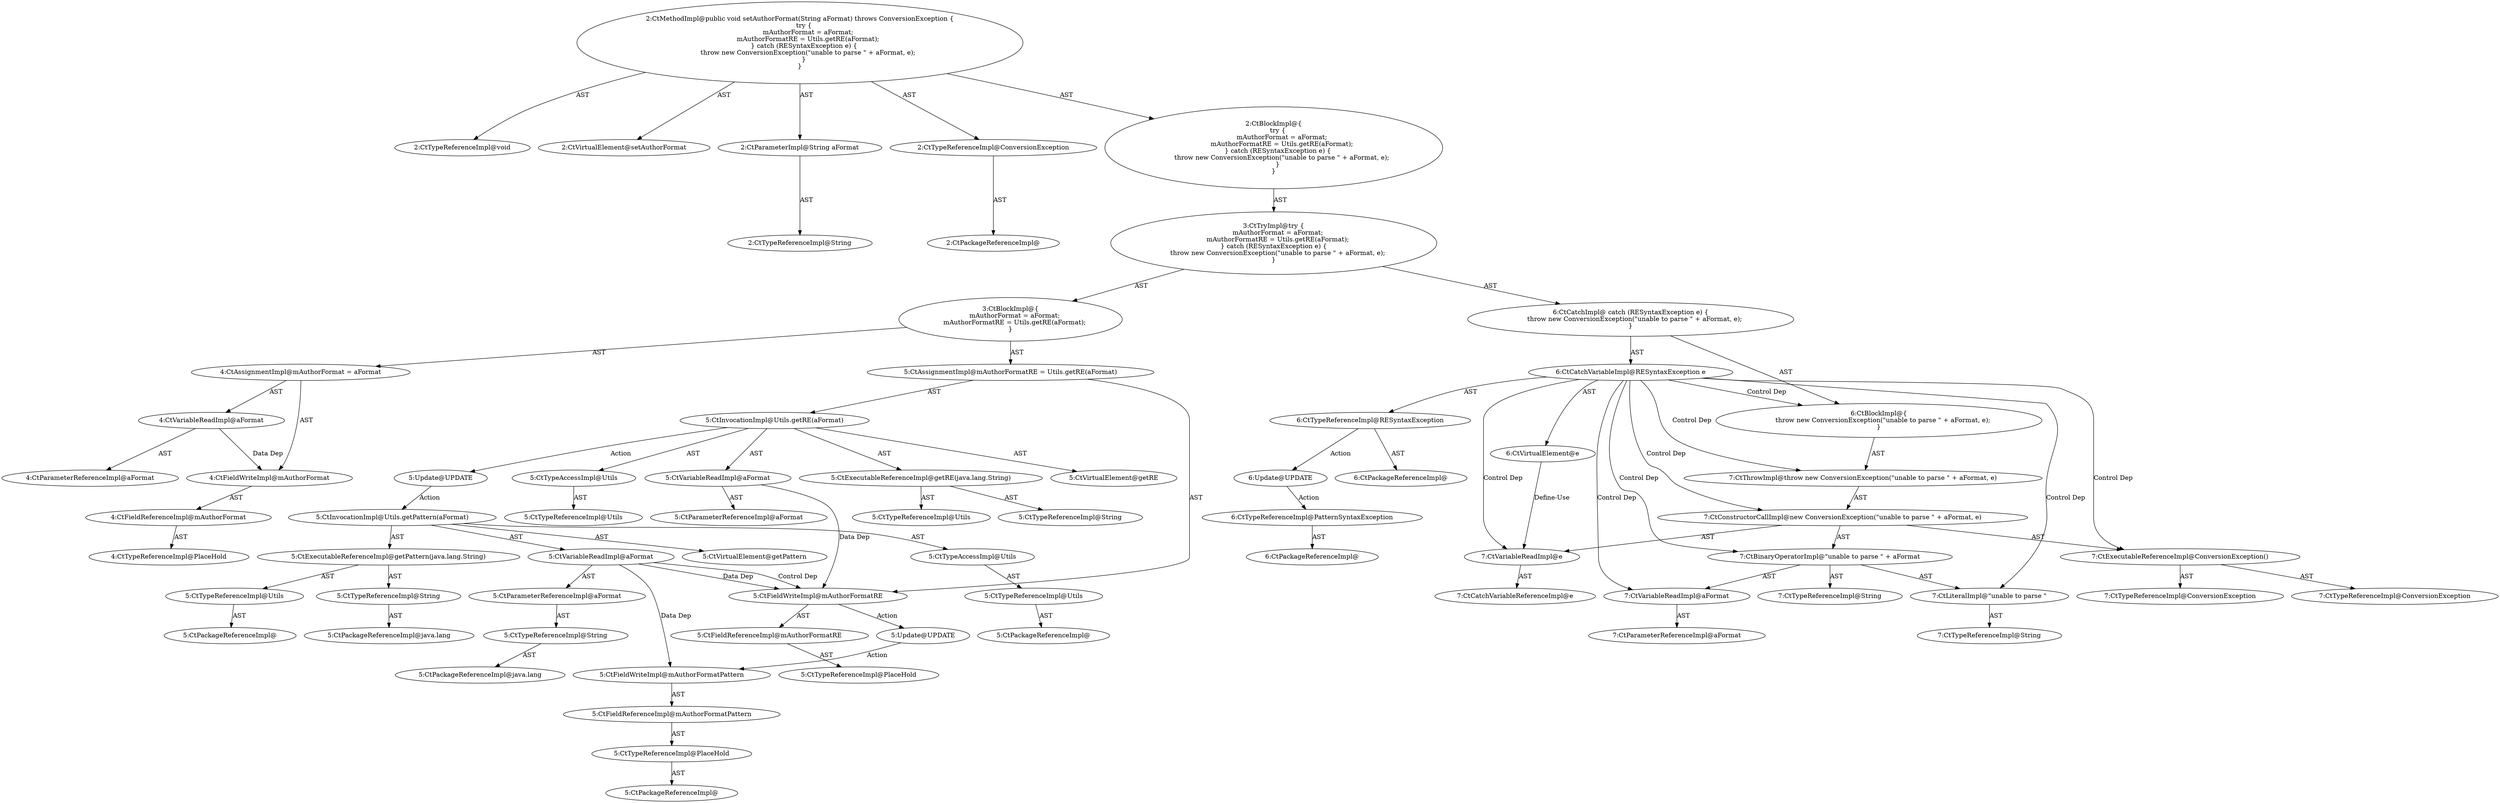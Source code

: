 digraph "setAuthorFormat#?,String" {
0 [label="2:CtTypeReferenceImpl@void" shape=ellipse]
1 [label="2:CtVirtualElement@setAuthorFormat" shape=ellipse]
2 [label="2:CtParameterImpl@String aFormat" shape=ellipse]
3 [label="2:CtTypeReferenceImpl@String" shape=ellipse]
4 [label="2:CtTypeReferenceImpl@ConversionException" shape=ellipse]
5 [label="2:CtPackageReferenceImpl@" shape=ellipse]
6 [label="4:CtFieldReferenceImpl@mAuthorFormat" shape=ellipse]
7 [label="4:CtTypeReferenceImpl@PlaceHold" shape=ellipse]
8 [label="4:CtFieldWriteImpl@mAuthorFormat" shape=ellipse]
9 [label="4:CtVariableReadImpl@aFormat" shape=ellipse]
10 [label="4:CtParameterReferenceImpl@aFormat" shape=ellipse]
11 [label="4:CtAssignmentImpl@mAuthorFormat = aFormat" shape=ellipse]
12 [label="5:CtFieldReferenceImpl@mAuthorFormatRE" shape=ellipse]
13 [label="5:CtTypeReferenceImpl@PlaceHold" shape=ellipse]
14 [label="5:CtFieldWriteImpl@mAuthorFormatRE" shape=ellipse]
15 [label="5:CtExecutableReferenceImpl@getRE(java.lang.String)" shape=ellipse]
16 [label="5:CtTypeReferenceImpl@Utils" shape=ellipse]
17 [label="5:CtTypeReferenceImpl@String" shape=ellipse]
18 [label="5:CtVirtualElement@getRE" shape=ellipse]
19 [label="5:CtTypeAccessImpl@Utils" shape=ellipse]
20 [label="5:CtTypeReferenceImpl@Utils" shape=ellipse]
21 [label="5:CtVariableReadImpl@aFormat" shape=ellipse]
22 [label="5:CtParameterReferenceImpl@aFormat" shape=ellipse]
23 [label="5:CtInvocationImpl@Utils.getRE(aFormat)" shape=ellipse]
24 [label="5:CtAssignmentImpl@mAuthorFormatRE = Utils.getRE(aFormat)" shape=ellipse]
25 [label="3:CtBlockImpl@\{
    mAuthorFormat = aFormat;
    mAuthorFormatRE = Utils.getRE(aFormat);
\}" shape=ellipse]
26 [label="6:CtVirtualElement@e" shape=ellipse]
27 [label="6:CtTypeReferenceImpl@RESyntaxException" shape=ellipse]
28 [label="6:CtPackageReferenceImpl@" shape=ellipse]
29 [label="6:CtCatchVariableImpl@RESyntaxException e" shape=ellipse]
30 [label="7:CtExecutableReferenceImpl@ConversionException()" shape=ellipse]
31 [label="7:CtTypeReferenceImpl@ConversionException" shape=ellipse]
32 [label="7:CtTypeReferenceImpl@ConversionException" shape=ellipse]
33 [label="7:CtLiteralImpl@\"unable to parse \"" shape=ellipse]
34 [label="7:CtTypeReferenceImpl@String" shape=ellipse]
35 [label="7:CtVariableReadImpl@aFormat" shape=ellipse]
36 [label="7:CtParameterReferenceImpl@aFormat" shape=ellipse]
37 [label="7:CtBinaryOperatorImpl@\"unable to parse \" + aFormat" shape=ellipse]
38 [label="7:CtTypeReferenceImpl@String" shape=ellipse]
39 [label="7:CtVariableReadImpl@e" shape=ellipse]
40 [label="7:CtCatchVariableReferenceImpl@e" shape=ellipse]
41 [label="7:CtConstructorCallImpl@new ConversionException(\"unable to parse \" + aFormat, e)" shape=ellipse]
42 [label="7:CtThrowImpl@throw new ConversionException(\"unable to parse \" + aFormat, e)" shape=ellipse]
43 [label="6:CtBlockImpl@\{
    throw new ConversionException(\"unable to parse \" + aFormat, e);
\}" shape=ellipse]
44 [label="6:CtCatchImpl@ catch (RESyntaxException e) \{
    throw new ConversionException(\"unable to parse \" + aFormat, e);
\}" shape=ellipse]
45 [label="3:CtTryImpl@try \{
    mAuthorFormat = aFormat;
    mAuthorFormatRE = Utils.getRE(aFormat);
\} catch (RESyntaxException e) \{
    throw new ConversionException(\"unable to parse \" + aFormat, e);
\}" shape=ellipse]
46 [label="2:CtBlockImpl@\{
    try \{
        mAuthorFormat = aFormat;
        mAuthorFormatRE = Utils.getRE(aFormat);
    \} catch (RESyntaxException e) \{
        throw new ConversionException(\"unable to parse \" + aFormat, e);
    \}
\}" shape=ellipse]
47 [label="2:CtMethodImpl@public void setAuthorFormat(String aFormat) throws ConversionException \{
    try \{
        mAuthorFormat = aFormat;
        mAuthorFormatRE = Utils.getRE(aFormat);
    \} catch (RESyntaxException e) \{
        throw new ConversionException(\"unable to parse \" + aFormat, e);
    \}
\}" shape=ellipse]
48 [label="5:Update@UPDATE" shape=ellipse]
49 [label="5:CtPackageReferenceImpl@" shape=ellipse]
50 [label="5:CtTypeReferenceImpl@PlaceHold" shape=ellipse]
51 [label="5:CtFieldReferenceImpl@mAuthorFormatPattern" shape=ellipse]
52 [label="5:CtFieldWriteImpl@mAuthorFormatPattern" shape=ellipse]
53 [label="5:Update@UPDATE" shape=ellipse]
54 [label="5:CtPackageReferenceImpl@" shape=ellipse]
55 [label="5:CtTypeReferenceImpl@Utils" shape=ellipse]
56 [label="5:CtTypeAccessImpl@Utils" shape=ellipse]
57 [label="5:CtPackageReferenceImpl@" shape=ellipse]
58 [label="5:CtTypeReferenceImpl@Utils" shape=ellipse]
59 [label="5:CtPackageReferenceImpl@java.lang" shape=ellipse]
60 [label="5:CtTypeReferenceImpl@String" shape=ellipse]
61 [label="5:CtExecutableReferenceImpl@getPattern(java.lang.String)" shape=ellipse]
62 [label="5:CtPackageReferenceImpl@java.lang" shape=ellipse]
63 [label="5:CtTypeReferenceImpl@String" shape=ellipse]
64 [label="5:CtParameterReferenceImpl@aFormat" shape=ellipse]
65 [label="5:CtVariableReadImpl@aFormat" shape=ellipse]
66 [label="5:CtInvocationImpl@Utils.getPattern(aFormat)" shape=ellipse]
67 [label="5:CtVirtualElement@getPattern" shape=ellipse]
68 [label="6:Update@UPDATE" shape=ellipse]
69 [label="6:CtPackageReferenceImpl@" shape=ellipse]
70 [label="6:CtTypeReferenceImpl@PatternSyntaxException" shape=ellipse]
2 -> 3 [label="AST"];
4 -> 5 [label="AST"];
6 -> 7 [label="AST"];
8 -> 6 [label="AST"];
9 -> 10 [label="AST"];
9 -> 8 [label="Data Dep"];
11 -> 8 [label="AST"];
11 -> 9 [label="AST"];
12 -> 13 [label="AST"];
14 -> 12 [label="AST"];
14 -> 48 [label="Action"];
15 -> 16 [label="AST"];
15 -> 17 [label="AST"];
19 -> 20 [label="AST"];
21 -> 22 [label="AST"];
21 -> 14 [label="Data Dep"];
23 -> 18 [label="AST"];
23 -> 19 [label="AST"];
23 -> 15 [label="AST"];
23 -> 21 [label="AST"];
23 -> 53 [label="Action"];
24 -> 14 [label="AST"];
24 -> 23 [label="AST"];
25 -> 11 [label="AST"];
25 -> 24 [label="AST"];
26 -> 39 [label="Define-Use"];
27 -> 28 [label="AST"];
27 -> 68 [label="Action"];
29 -> 26 [label="AST"];
29 -> 27 [label="AST"];
29 -> 43 [label="Control Dep"];
29 -> 42 [label="Control Dep"];
29 -> 41 [label="Control Dep"];
29 -> 30 [label="Control Dep"];
29 -> 37 [label="Control Dep"];
29 -> 33 [label="Control Dep"];
29 -> 35 [label="Control Dep"];
29 -> 39 [label="Control Dep"];
30 -> 31 [label="AST"];
30 -> 32 [label="AST"];
33 -> 34 [label="AST"];
35 -> 36 [label="AST"];
37 -> 38 [label="AST"];
37 -> 33 [label="AST"];
37 -> 35 [label="AST"];
39 -> 40 [label="AST"];
41 -> 30 [label="AST"];
41 -> 37 [label="AST"];
41 -> 39 [label="AST"];
42 -> 41 [label="AST"];
43 -> 42 [label="AST"];
44 -> 29 [label="AST"];
44 -> 43 [label="AST"];
45 -> 25 [label="AST"];
45 -> 44 [label="AST"];
46 -> 45 [label="AST"];
47 -> 1 [label="AST"];
47 -> 0 [label="AST"];
47 -> 2 [label="AST"];
47 -> 4 [label="AST"];
47 -> 46 [label="AST"];
48 -> 52 [label="Action"];
50 -> 49 [label="AST"];
51 -> 50 [label="AST"];
52 -> 51 [label="AST"];
53 -> 66 [label="Action"];
55 -> 54 [label="AST"];
56 -> 55 [label="AST"];
58 -> 57 [label="AST"];
60 -> 59 [label="AST"];
61 -> 58 [label="AST"];
61 -> 60 [label="AST"];
63 -> 62 [label="AST"];
64 -> 63 [label="AST"];
65 -> 64 [label="AST"];
65 -> 52 [label="Data Dep"];
65 -> 14 [label="Data Dep"];
65 -> 14 [label="Control Dep"];
66 -> 67 [label="AST"];
66 -> 56 [label="AST"];
66 -> 61 [label="AST"];
66 -> 65 [label="AST"];
68 -> 70 [label="Action"];
70 -> 69 [label="AST"];
}